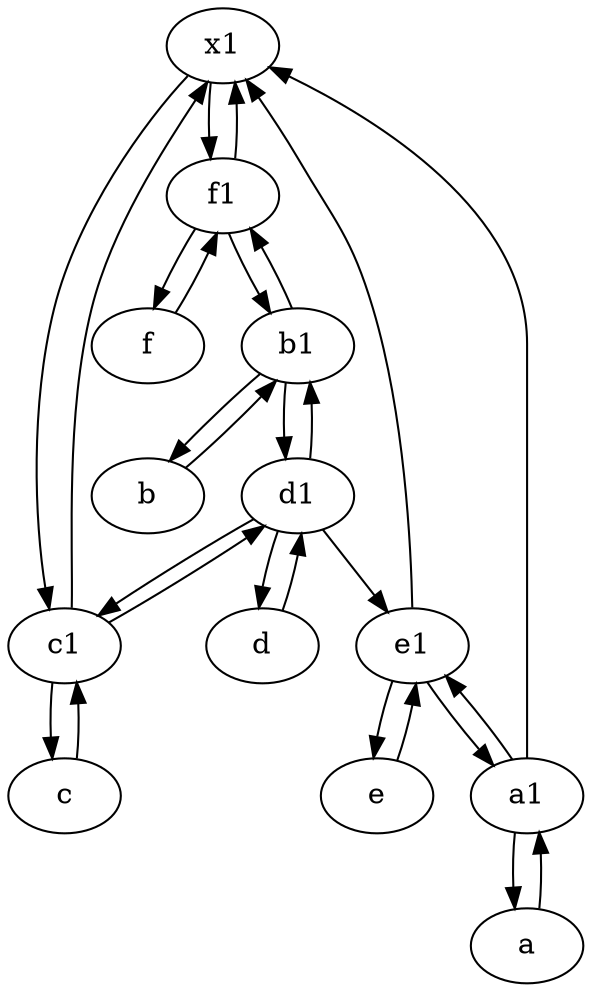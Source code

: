 digraph  {
	x1;
	a [pos="40,10!"];
	d [pos="20,30!"];
	f [pos="15,45!"];
	e [pos="30,50!"];
	f1;
	c1 [pos="30,15!"];
	d1 [pos="25,30!"];
	e1 [pos="25,45!"];
	a1 [pos="40,15!"];
	c [pos="20,10!"];
	b1 [pos="45,20!"];
	b [pos="50,20!"];
	f -> f1;
	d -> d1;
	x1 -> f1;
	d1 -> c1;
	e -> e1;
	b1 -> b;
	d1 -> e1;
	c1 -> c;
	a1 -> a;
	c1 -> d1;
	c -> c1;
	d1 -> d;
	e1 -> e;
	e1 -> a1;
	a -> a1;
	e1 -> x1;
	a1 -> e1;
	f1 -> x1;
	b1 -> d1;
	d1 -> b1;
	c1 -> x1;
	b -> b1;
	a1 -> x1;
	f1 -> b1;
	b1 -> f1;
	x1 -> c1;
	f1 -> f;

	}